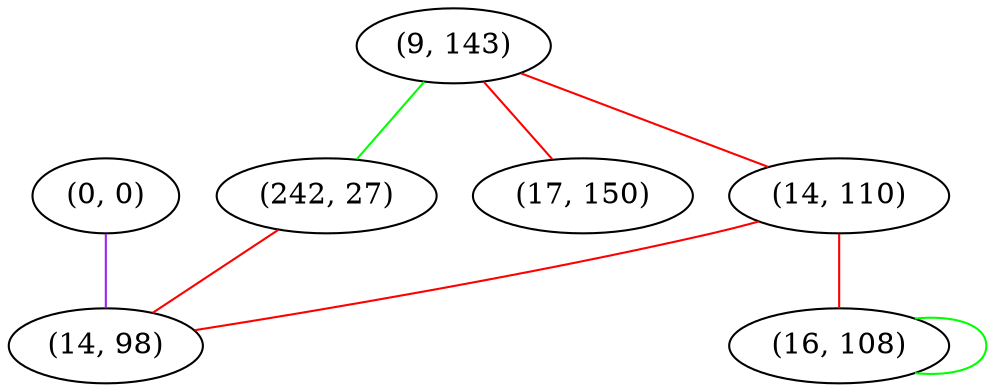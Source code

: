 graph "" {
"(0, 0)";
"(9, 143)";
"(242, 27)";
"(17, 150)";
"(14, 110)";
"(14, 98)";
"(16, 108)";
"(0, 0)" -- "(14, 98)"  [color=purple, key=0, weight=4];
"(9, 143)" -- "(242, 27)"  [color=green, key=0, weight=2];
"(9, 143)" -- "(17, 150)"  [color=red, key=0, weight=1];
"(9, 143)" -- "(14, 110)"  [color=red, key=0, weight=1];
"(242, 27)" -- "(14, 98)"  [color=red, key=0, weight=1];
"(14, 110)" -- "(14, 98)"  [color=red, key=0, weight=1];
"(14, 110)" -- "(16, 108)"  [color=red, key=0, weight=1];
"(16, 108)" -- "(16, 108)"  [color=green, key=0, weight=2];
}
